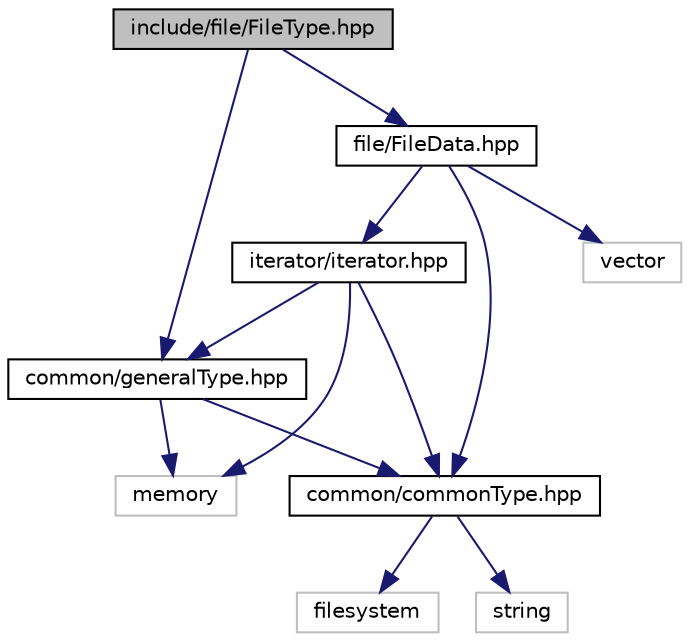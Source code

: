 digraph "include/file/FileType.hpp"
{
 // LATEX_PDF_SIZE
  edge [fontname="Helvetica",fontsize="10",labelfontname="Helvetica",labelfontsize="10"];
  node [fontname="Helvetica",fontsize="10",shape=record];
  Node1 [label="include/file/FileType.hpp",height=0.2,width=0.4,color="black", fillcolor="grey75", style="filled", fontcolor="black",tooltip=" "];
  Node1 -> Node2 [color="midnightblue",fontsize="10",style="solid"];
  Node2 [label="file/FileData.hpp",height=0.2,width=0.4,color="black", fillcolor="white", style="filled",URL="$FileData_8hpp.html",tooltip=" "];
  Node2 -> Node3 [color="midnightblue",fontsize="10",style="solid"];
  Node3 [label="vector",height=0.2,width=0.4,color="grey75", fillcolor="white", style="filled",tooltip=" "];
  Node2 -> Node4 [color="midnightblue",fontsize="10",style="solid"];
  Node4 [label="common/commonType.hpp",height=0.2,width=0.4,color="black", fillcolor="white", style="filled",URL="$commonType_8hpp.html",tooltip=" "];
  Node4 -> Node5 [color="midnightblue",fontsize="10",style="solid"];
  Node5 [label="filesystem",height=0.2,width=0.4,color="grey75", fillcolor="white", style="filled",tooltip=" "];
  Node4 -> Node6 [color="midnightblue",fontsize="10",style="solid"];
  Node6 [label="string",height=0.2,width=0.4,color="grey75", fillcolor="white", style="filled",tooltip=" "];
  Node2 -> Node7 [color="midnightblue",fontsize="10",style="solid"];
  Node7 [label="iterator/iterator.hpp",height=0.2,width=0.4,color="black", fillcolor="white", style="filled",URL="$iterator_8hpp.html",tooltip=" "];
  Node7 -> Node8 [color="midnightblue",fontsize="10",style="solid"];
  Node8 [label="memory",height=0.2,width=0.4,color="grey75", fillcolor="white", style="filled",tooltip=" "];
  Node7 -> Node4 [color="midnightblue",fontsize="10",style="solid"];
  Node7 -> Node9 [color="midnightblue",fontsize="10",style="solid"];
  Node9 [label="common/generalType.hpp",height=0.2,width=0.4,color="black", fillcolor="white", style="filled",URL="$generalType_8hpp.html",tooltip=" "];
  Node9 -> Node8 [color="midnightblue",fontsize="10",style="solid"];
  Node9 -> Node4 [color="midnightblue",fontsize="10",style="solid"];
  Node1 -> Node9 [color="midnightblue",fontsize="10",style="solid"];
}
